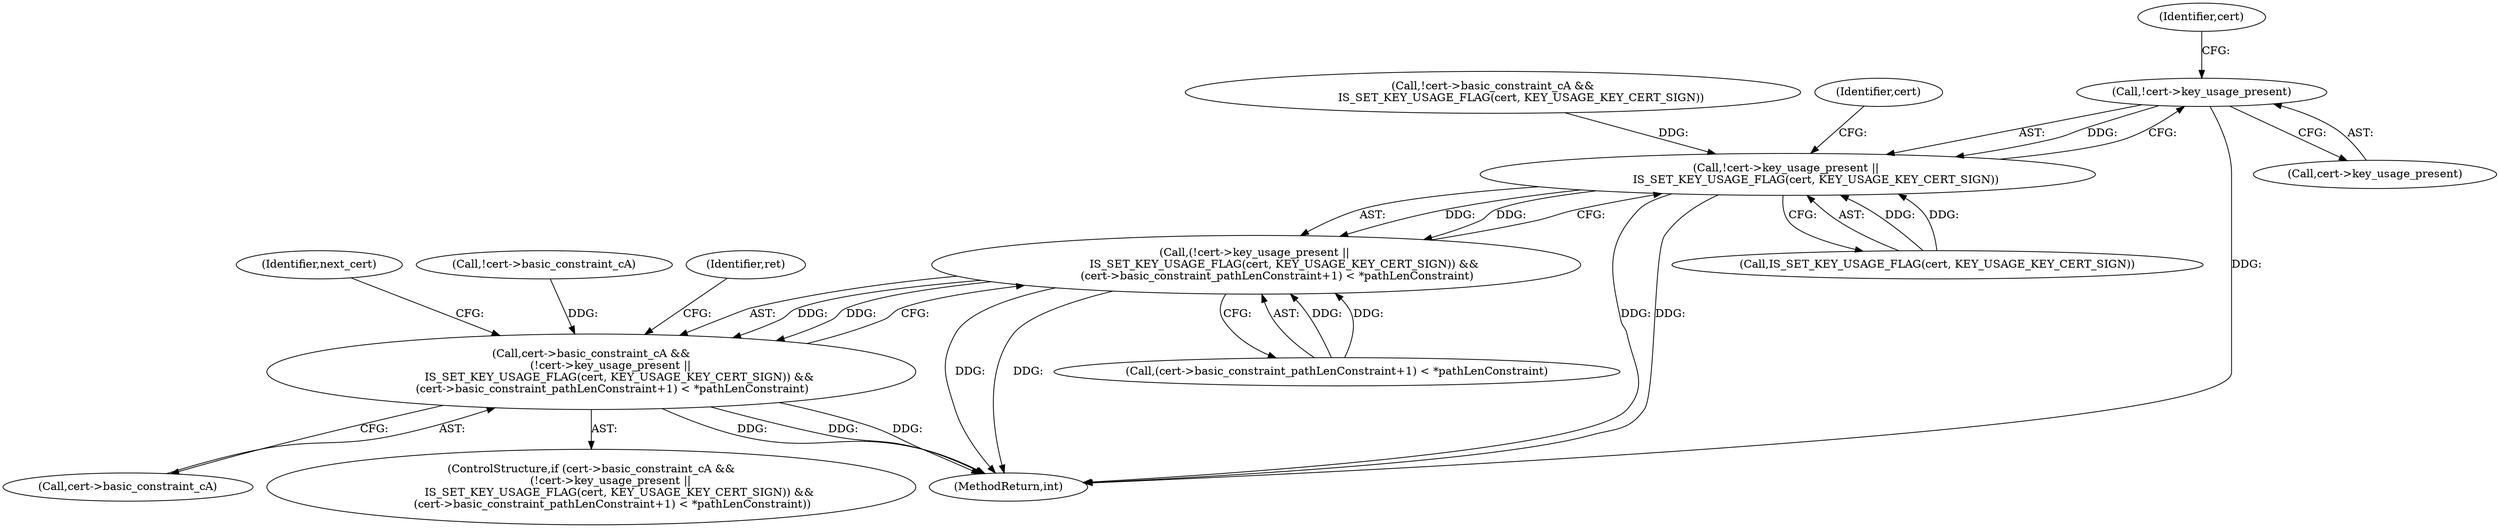 digraph "0_axtls-8266_5efe2947ab45e81d84b5f707c51d1c64be52f36c_1@pointer" {
"1000255" [label="(Call,!cert->key_usage_present)"];
"1000254" [label="(Call,!cert->key_usage_present || \n                IS_SET_KEY_USAGE_FLAG(cert, KEY_USAGE_KEY_CERT_SIGN))"];
"1000253" [label="(Call,(!cert->key_usage_present || \n                IS_SET_KEY_USAGE_FLAG(cert, KEY_USAGE_KEY_CERT_SIGN)) &&\n            (cert->basic_constraint_pathLenConstraint+1) < *pathLenConstraint)"];
"1000249" [label="(Call,cert->basic_constraint_cA &&\n            (!cert->key_usage_present || \n                IS_SET_KEY_USAGE_FLAG(cert, KEY_USAGE_KEY_CERT_SIGN)) &&\n            (cert->basic_constraint_pathLenConstraint+1) < *pathLenConstraint)"];
"1000235" [label="(Call,!cert->basic_constraint_cA &&\n                IS_SET_KEY_USAGE_FLAG(cert, KEY_USAGE_KEY_CERT_SIGN))"];
"1000260" [label="(Identifier,cert)"];
"1000276" [label="(Identifier,next_cert)"];
"1000236" [label="(Call,!cert->basic_constraint_cA)"];
"1000253" [label="(Call,(!cert->key_usage_present || \n                IS_SET_KEY_USAGE_FLAG(cert, KEY_USAGE_KEY_CERT_SIGN)) &&\n            (cert->basic_constraint_pathLenConstraint+1) < *pathLenConstraint)"];
"1000249" [label="(Call,cert->basic_constraint_cA &&\n            (!cert->key_usage_present || \n                IS_SET_KEY_USAGE_FLAG(cert, KEY_USAGE_KEY_CERT_SIGN)) &&\n            (cert->basic_constraint_pathLenConstraint+1) < *pathLenConstraint)"];
"1000493" [label="(MethodReturn,int)"];
"1000265" [label="(Identifier,cert)"];
"1000255" [label="(Call,!cert->key_usage_present)"];
"1000259" [label="(Call,IS_SET_KEY_USAGE_FLAG(cert, KEY_USAGE_KEY_CERT_SIGN))"];
"1000254" [label="(Call,!cert->key_usage_present || \n                IS_SET_KEY_USAGE_FLAG(cert, KEY_USAGE_KEY_CERT_SIGN))"];
"1000272" [label="(Identifier,ret)"];
"1000256" [label="(Call,cert->key_usage_present)"];
"1000250" [label="(Call,cert->basic_constraint_cA)"];
"1000262" [label="(Call,(cert->basic_constraint_pathLenConstraint+1) < *pathLenConstraint)"];
"1000248" [label="(ControlStructure,if (cert->basic_constraint_cA &&\n            (!cert->key_usage_present || \n                IS_SET_KEY_USAGE_FLAG(cert, KEY_USAGE_KEY_CERT_SIGN)) &&\n            (cert->basic_constraint_pathLenConstraint+1) < *pathLenConstraint))"];
"1000255" -> "1000254"  [label="AST: "];
"1000255" -> "1000256"  [label="CFG: "];
"1000256" -> "1000255"  [label="AST: "];
"1000260" -> "1000255"  [label="CFG: "];
"1000254" -> "1000255"  [label="CFG: "];
"1000255" -> "1000493"  [label="DDG: "];
"1000255" -> "1000254"  [label="DDG: "];
"1000254" -> "1000253"  [label="AST: "];
"1000254" -> "1000259"  [label="CFG: "];
"1000259" -> "1000254"  [label="AST: "];
"1000265" -> "1000254"  [label="CFG: "];
"1000253" -> "1000254"  [label="CFG: "];
"1000254" -> "1000493"  [label="DDG: "];
"1000254" -> "1000493"  [label="DDG: "];
"1000254" -> "1000253"  [label="DDG: "];
"1000254" -> "1000253"  [label="DDG: "];
"1000235" -> "1000254"  [label="DDG: "];
"1000259" -> "1000254"  [label="DDG: "];
"1000259" -> "1000254"  [label="DDG: "];
"1000253" -> "1000249"  [label="AST: "];
"1000253" -> "1000262"  [label="CFG: "];
"1000262" -> "1000253"  [label="AST: "];
"1000249" -> "1000253"  [label="CFG: "];
"1000253" -> "1000493"  [label="DDG: "];
"1000253" -> "1000493"  [label="DDG: "];
"1000253" -> "1000249"  [label="DDG: "];
"1000253" -> "1000249"  [label="DDG: "];
"1000262" -> "1000253"  [label="DDG: "];
"1000262" -> "1000253"  [label="DDG: "];
"1000249" -> "1000248"  [label="AST: "];
"1000249" -> "1000250"  [label="CFG: "];
"1000250" -> "1000249"  [label="AST: "];
"1000272" -> "1000249"  [label="CFG: "];
"1000276" -> "1000249"  [label="CFG: "];
"1000249" -> "1000493"  [label="DDG: "];
"1000249" -> "1000493"  [label="DDG: "];
"1000249" -> "1000493"  [label="DDG: "];
"1000236" -> "1000249"  [label="DDG: "];
}
